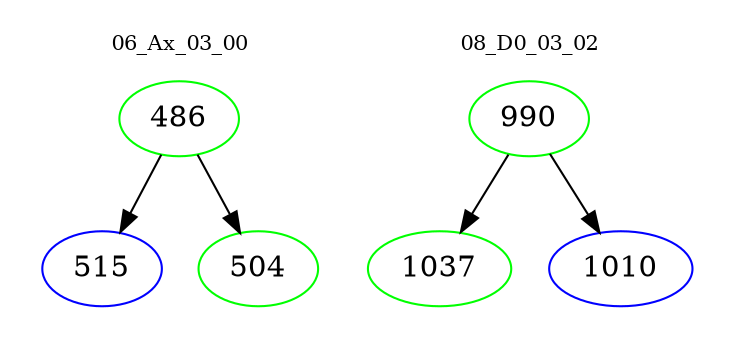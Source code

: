 digraph{
subgraph cluster_0 {
color = white
label = "06_Ax_03_00";
fontsize=10;
T0_486 [label="486", color="green"]
T0_486 -> T0_515 [color="black"]
T0_515 [label="515", color="blue"]
T0_486 -> T0_504 [color="black"]
T0_504 [label="504", color="green"]
}
subgraph cluster_1 {
color = white
label = "08_D0_03_02";
fontsize=10;
T1_990 [label="990", color="green"]
T1_990 -> T1_1037 [color="black"]
T1_1037 [label="1037", color="green"]
T1_990 -> T1_1010 [color="black"]
T1_1010 [label="1010", color="blue"]
}
}
